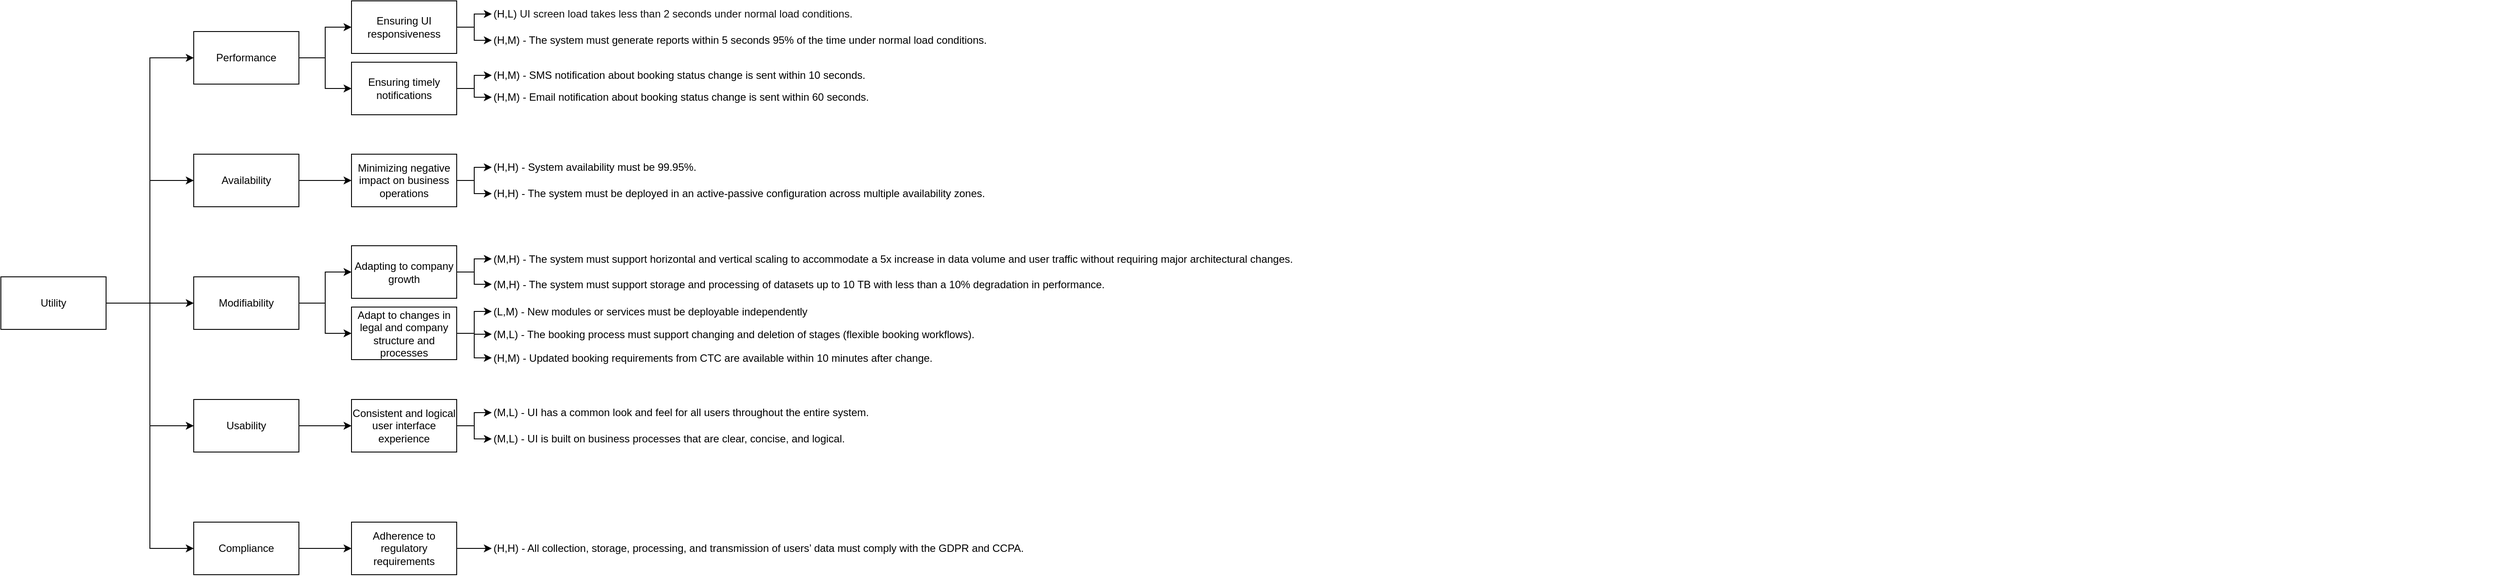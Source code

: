 <mxfile version="26.2.14">
  <diagram name="Page-1" id="o3Bn1y6jxGDED7frqozC">
    <mxGraphModel dx="1317" dy="805" grid="1" gridSize="10" guides="1" tooltips="1" connect="1" arrows="1" fold="1" page="1" pageScale="1" pageWidth="850" pageHeight="1100" math="0" shadow="0">
      <root>
        <mxCell id="0" />
        <mxCell id="1" parent="0" />
        <mxCell id="qGtngPjAGswrNh9nRBlN-7" style="edgeStyle=orthogonalEdgeStyle;rounded=0;orthogonalLoop=1;jettySize=auto;html=1;entryX=0;entryY=0.5;entryDx=0;entryDy=0;" edge="1" parent="1" source="qGtngPjAGswrNh9nRBlN-1" target="qGtngPjAGswrNh9nRBlN-2">
          <mxGeometry relative="1" as="geometry" />
        </mxCell>
        <mxCell id="qGtngPjAGswrNh9nRBlN-8" style="edgeStyle=orthogonalEdgeStyle;rounded=0;orthogonalLoop=1;jettySize=auto;html=1;entryX=0;entryY=0.5;entryDx=0;entryDy=0;" edge="1" parent="1" source="qGtngPjAGswrNh9nRBlN-1" target="qGtngPjAGswrNh9nRBlN-4">
          <mxGeometry relative="1" as="geometry" />
        </mxCell>
        <mxCell id="qGtngPjAGswrNh9nRBlN-9" style="edgeStyle=orthogonalEdgeStyle;rounded=0;orthogonalLoop=1;jettySize=auto;html=1;entryX=0;entryY=0.5;entryDx=0;entryDy=0;" edge="1" parent="1" source="qGtngPjAGswrNh9nRBlN-1" target="qGtngPjAGswrNh9nRBlN-3">
          <mxGeometry relative="1" as="geometry" />
        </mxCell>
        <mxCell id="qGtngPjAGswrNh9nRBlN-10" style="edgeStyle=orthogonalEdgeStyle;rounded=0;orthogonalLoop=1;jettySize=auto;html=1;entryX=0;entryY=0.5;entryDx=0;entryDy=0;" edge="1" parent="1" source="qGtngPjAGswrNh9nRBlN-1" target="qGtngPjAGswrNh9nRBlN-5">
          <mxGeometry relative="1" as="geometry" />
        </mxCell>
        <mxCell id="qGtngPjAGswrNh9nRBlN-11" style="edgeStyle=orthogonalEdgeStyle;rounded=0;orthogonalLoop=1;jettySize=auto;html=1;entryX=0;entryY=0.5;entryDx=0;entryDy=0;" edge="1" parent="1" source="qGtngPjAGswrNh9nRBlN-1" target="qGtngPjAGswrNh9nRBlN-6">
          <mxGeometry relative="1" as="geometry" />
        </mxCell>
        <mxCell id="qGtngPjAGswrNh9nRBlN-1" value="Utility" style="rounded=0;whiteSpace=wrap;html=1;" vertex="1" parent="1">
          <mxGeometry x="40" y="350" width="120" height="60" as="geometry" />
        </mxCell>
        <mxCell id="qGtngPjAGswrNh9nRBlN-34" style="edgeStyle=orthogonalEdgeStyle;rounded=0;orthogonalLoop=1;jettySize=auto;html=1;exitX=1;exitY=0.5;exitDx=0;exitDy=0;entryX=0;entryY=0.5;entryDx=0;entryDy=0;" edge="1" parent="1" source="qGtngPjAGswrNh9nRBlN-2" target="qGtngPjAGswrNh9nRBlN-12">
          <mxGeometry relative="1" as="geometry" />
        </mxCell>
        <mxCell id="qGtngPjAGswrNh9nRBlN-35" style="edgeStyle=orthogonalEdgeStyle;rounded=0;orthogonalLoop=1;jettySize=auto;html=1;exitX=1;exitY=0.5;exitDx=0;exitDy=0;entryX=0;entryY=0.5;entryDx=0;entryDy=0;" edge="1" parent="1" source="qGtngPjAGswrNh9nRBlN-2" target="qGtngPjAGswrNh9nRBlN-13">
          <mxGeometry relative="1" as="geometry" />
        </mxCell>
        <mxCell id="qGtngPjAGswrNh9nRBlN-2" value="Performance" style="rounded=0;whiteSpace=wrap;html=1;" vertex="1" parent="1">
          <mxGeometry x="260" y="70" width="120" height="60" as="geometry" />
        </mxCell>
        <mxCell id="qGtngPjAGswrNh9nRBlN-37" style="edgeStyle=orthogonalEdgeStyle;rounded=0;orthogonalLoop=1;jettySize=auto;html=1;exitX=1;exitY=0.5;exitDx=0;exitDy=0;entryX=0;entryY=0.5;entryDx=0;entryDy=0;" edge="1" parent="1" source="qGtngPjAGswrNh9nRBlN-3" target="qGtngPjAGswrNh9nRBlN-22">
          <mxGeometry relative="1" as="geometry" />
        </mxCell>
        <mxCell id="qGtngPjAGswrNh9nRBlN-39" style="edgeStyle=orthogonalEdgeStyle;rounded=0;orthogonalLoop=1;jettySize=auto;html=1;exitX=1;exitY=0.5;exitDx=0;exitDy=0;entryX=0;entryY=0.5;entryDx=0;entryDy=0;" edge="1" parent="1" source="qGtngPjAGswrNh9nRBlN-3" target="qGtngPjAGswrNh9nRBlN-25">
          <mxGeometry relative="1" as="geometry" />
        </mxCell>
        <mxCell id="qGtngPjAGswrNh9nRBlN-3" value="Modifiability" style="rounded=0;whiteSpace=wrap;html=1;" vertex="1" parent="1">
          <mxGeometry x="260" y="350" width="120" height="60" as="geometry" />
        </mxCell>
        <mxCell id="qGtngPjAGswrNh9nRBlN-36" style="edgeStyle=orthogonalEdgeStyle;rounded=0;orthogonalLoop=1;jettySize=auto;html=1;exitX=1;exitY=0.5;exitDx=0;exitDy=0;entryX=0;entryY=0.5;entryDx=0;entryDy=0;" edge="1" parent="1" source="qGtngPjAGswrNh9nRBlN-4" target="qGtngPjAGswrNh9nRBlN-14">
          <mxGeometry relative="1" as="geometry" />
        </mxCell>
        <mxCell id="qGtngPjAGswrNh9nRBlN-4" value="Availability" style="rounded=0;whiteSpace=wrap;html=1;" vertex="1" parent="1">
          <mxGeometry x="260" y="210" width="120" height="60" as="geometry" />
        </mxCell>
        <mxCell id="qGtngPjAGswrNh9nRBlN-38" style="edgeStyle=orthogonalEdgeStyle;rounded=0;orthogonalLoop=1;jettySize=auto;html=1;exitX=1;exitY=0.5;exitDx=0;exitDy=0;entryX=0;entryY=0.5;entryDx=0;entryDy=0;" edge="1" parent="1" source="qGtngPjAGswrNh9nRBlN-5" target="qGtngPjAGswrNh9nRBlN-29">
          <mxGeometry relative="1" as="geometry" />
        </mxCell>
        <mxCell id="qGtngPjAGswrNh9nRBlN-5" value="Usability" style="rounded=0;whiteSpace=wrap;html=1;" vertex="1" parent="1">
          <mxGeometry x="260" y="490" width="120" height="60" as="geometry" />
        </mxCell>
        <mxCell id="qGtngPjAGswrNh9nRBlN-40" style="edgeStyle=orthogonalEdgeStyle;rounded=0;orthogonalLoop=1;jettySize=auto;html=1;exitX=1;exitY=0.5;exitDx=0;exitDy=0;entryX=0;entryY=0.5;entryDx=0;entryDy=0;" edge="1" parent="1" source="qGtngPjAGswrNh9nRBlN-6" target="qGtngPjAGswrNh9nRBlN-32">
          <mxGeometry relative="1" as="geometry" />
        </mxCell>
        <mxCell id="qGtngPjAGswrNh9nRBlN-6" value="Compliance" style="rounded=0;whiteSpace=wrap;html=1;" vertex="1" parent="1">
          <mxGeometry x="260" y="630" width="120" height="60" as="geometry" />
        </mxCell>
        <mxCell id="qGtngPjAGswrNh9nRBlN-41" style="edgeStyle=orthogonalEdgeStyle;rounded=0;orthogonalLoop=1;jettySize=auto;html=1;exitX=1;exitY=0.5;exitDx=0;exitDy=0;entryX=0;entryY=0.5;entryDx=0;entryDy=0;" edge="1" parent="1" source="qGtngPjAGswrNh9nRBlN-12" target="qGtngPjAGswrNh9nRBlN-15">
          <mxGeometry relative="1" as="geometry" />
        </mxCell>
        <mxCell id="qGtngPjAGswrNh9nRBlN-43" style="edgeStyle=orthogonalEdgeStyle;rounded=0;orthogonalLoop=1;jettySize=auto;html=1;exitX=1;exitY=0.5;exitDx=0;exitDy=0;entryX=0;entryY=0.5;entryDx=0;entryDy=0;" edge="1" parent="1" source="qGtngPjAGswrNh9nRBlN-12" target="qGtngPjAGswrNh9nRBlN-16">
          <mxGeometry relative="1" as="geometry" />
        </mxCell>
        <mxCell id="qGtngPjAGswrNh9nRBlN-12" value="Ensuring UI responsiveness" style="rounded=0;whiteSpace=wrap;html=1;" vertex="1" parent="1">
          <mxGeometry x="440" y="35" width="120" height="60" as="geometry" />
        </mxCell>
        <mxCell id="qGtngPjAGswrNh9nRBlN-42" style="edgeStyle=orthogonalEdgeStyle;rounded=0;orthogonalLoop=1;jettySize=auto;html=1;exitX=1;exitY=0.5;exitDx=0;exitDy=0;entryX=0;entryY=0.5;entryDx=0;entryDy=0;" edge="1" parent="1" source="qGtngPjAGswrNh9nRBlN-13" target="qGtngPjAGswrNh9nRBlN-17">
          <mxGeometry relative="1" as="geometry" />
        </mxCell>
        <mxCell id="qGtngPjAGswrNh9nRBlN-44" style="edgeStyle=orthogonalEdgeStyle;rounded=0;orthogonalLoop=1;jettySize=auto;html=1;exitX=1;exitY=0.5;exitDx=0;exitDy=0;entryX=0;entryY=0.5;entryDx=0;entryDy=0;" edge="1" parent="1" source="qGtngPjAGswrNh9nRBlN-13" target="qGtngPjAGswrNh9nRBlN-19">
          <mxGeometry relative="1" as="geometry" />
        </mxCell>
        <mxCell id="qGtngPjAGswrNh9nRBlN-13" value="Ensuring timely notifications" style="rounded=0;whiteSpace=wrap;html=1;" vertex="1" parent="1">
          <mxGeometry x="440" y="105" width="120" height="60" as="geometry" />
        </mxCell>
        <mxCell id="qGtngPjAGswrNh9nRBlN-45" style="edgeStyle=orthogonalEdgeStyle;rounded=0;orthogonalLoop=1;jettySize=auto;html=1;exitX=1;exitY=0.5;exitDx=0;exitDy=0;entryX=0;entryY=0.5;entryDx=0;entryDy=0;" edge="1" parent="1" source="qGtngPjAGswrNh9nRBlN-14" target="qGtngPjAGswrNh9nRBlN-20">
          <mxGeometry relative="1" as="geometry" />
        </mxCell>
        <mxCell id="qGtngPjAGswrNh9nRBlN-46" style="edgeStyle=orthogonalEdgeStyle;rounded=0;orthogonalLoop=1;jettySize=auto;html=1;exitX=1;exitY=0.5;exitDx=0;exitDy=0;entryX=0;entryY=0.5;entryDx=0;entryDy=0;" edge="1" parent="1" source="qGtngPjAGswrNh9nRBlN-14" target="qGtngPjAGswrNh9nRBlN-21">
          <mxGeometry relative="1" as="geometry" />
        </mxCell>
        <mxCell id="qGtngPjAGswrNh9nRBlN-14" value="Minimizing negative impact on business operations" style="rounded=0;whiteSpace=wrap;html=1;" vertex="1" parent="1">
          <mxGeometry x="440" y="210" width="120" height="60" as="geometry" />
        </mxCell>
        <mxCell id="qGtngPjAGswrNh9nRBlN-15" value="&lt;font&gt;(H,L)&amp;nbsp;&lt;span style=&quot;color: rgb(17, 17, 17); background-color: rgb(255, 255, 255);&quot;&gt;UI screen load takes less than 2 seconds under normal load conditions.&lt;/span&gt;&lt;/font&gt;" style="text;html=1;align=left;verticalAlign=middle;whiteSpace=wrap;rounded=0;" vertex="1" parent="1">
          <mxGeometry x="600" y="35" width="420" height="30" as="geometry" />
        </mxCell>
        <mxCell id="qGtngPjAGswrNh9nRBlN-16" value="(H,M) - The system must generate reports within 5 seconds 95% of the time under normal load conditions." style="text;html=1;align=left;verticalAlign=middle;whiteSpace=wrap;rounded=0;" vertex="1" parent="1">
          <mxGeometry x="600" y="65" width="680" height="30" as="geometry" />
        </mxCell>
        <mxCell id="qGtngPjAGswrNh9nRBlN-17" value="(H,M) - SMS notification about booking status change is sent within 10 seconds." style="text;html=1;align=left;verticalAlign=middle;whiteSpace=wrap;rounded=0;" vertex="1" parent="1">
          <mxGeometry x="600" y="105" width="650" height="30" as="geometry" />
        </mxCell>
        <mxCell id="qGtngPjAGswrNh9nRBlN-19" value="(H,M) - Email notification about booking status change is sent within 60 seconds." style="text;html=1;align=left;verticalAlign=middle;whiteSpace=wrap;rounded=0;" vertex="1" parent="1">
          <mxGeometry x="600" y="130" width="720" height="30" as="geometry" />
        </mxCell>
        <mxCell id="qGtngPjAGswrNh9nRBlN-20" value="(H,H) - System availability must be 99.95%." style="text;html=1;align=left;verticalAlign=middle;whiteSpace=wrap;rounded=0;" vertex="1" parent="1">
          <mxGeometry x="600" y="210" width="570" height="30" as="geometry" />
        </mxCell>
        <mxCell id="qGtngPjAGswrNh9nRBlN-21" value="(H,H) - The system must be deployed in an active-passive configuration across multiple availability zones." style="text;html=1;align=left;verticalAlign=middle;whiteSpace=wrap;rounded=0;" vertex="1" parent="1">
          <mxGeometry x="600" y="240" width="830" height="30" as="geometry" />
        </mxCell>
        <mxCell id="qGtngPjAGswrNh9nRBlN-47" style="edgeStyle=orthogonalEdgeStyle;rounded=0;orthogonalLoop=1;jettySize=auto;html=1;exitX=1;exitY=0.5;exitDx=0;exitDy=0;entryX=0;entryY=0.5;entryDx=0;entryDy=0;" edge="1" parent="1" source="qGtngPjAGswrNh9nRBlN-22" target="qGtngPjAGswrNh9nRBlN-23">
          <mxGeometry relative="1" as="geometry" />
        </mxCell>
        <mxCell id="qGtngPjAGswrNh9nRBlN-48" style="edgeStyle=orthogonalEdgeStyle;rounded=0;orthogonalLoop=1;jettySize=auto;html=1;exitX=1;exitY=0.5;exitDx=0;exitDy=0;entryX=0;entryY=0.5;entryDx=0;entryDy=0;" edge="1" parent="1" source="qGtngPjAGswrNh9nRBlN-22" target="qGtngPjAGswrNh9nRBlN-24">
          <mxGeometry relative="1" as="geometry" />
        </mxCell>
        <mxCell id="qGtngPjAGswrNh9nRBlN-22" value="Adapting to company growth" style="rounded=0;whiteSpace=wrap;html=1;" vertex="1" parent="1">
          <mxGeometry x="440" y="314.5" width="120" height="60" as="geometry" />
        </mxCell>
        <mxCell id="qGtngPjAGswrNh9nRBlN-23" value="(M,H) - The system must support horizontal and vertical scaling to accommodate a 5x increase in data volume and user traffic without requiring major architectural changes." style="text;html=1;align=left;verticalAlign=middle;whiteSpace=wrap;rounded=0;" vertex="1" parent="1">
          <mxGeometry x="600" y="314.5" width="2290" height="30" as="geometry" />
        </mxCell>
        <mxCell id="qGtngPjAGswrNh9nRBlN-24" value="(M,H) - The system must support storage and processing of datasets up to 10 TB with less than a 10% degradation in performance." style="text;html=1;align=left;verticalAlign=middle;whiteSpace=wrap;rounded=0;" vertex="1" parent="1">
          <mxGeometry x="600" y="343.5" width="760" height="30" as="geometry" />
        </mxCell>
        <mxCell id="qGtngPjAGswrNh9nRBlN-49" style="edgeStyle=orthogonalEdgeStyle;rounded=0;orthogonalLoop=1;jettySize=auto;html=1;exitX=1;exitY=0.5;exitDx=0;exitDy=0;entryX=0;entryY=0.5;entryDx=0;entryDy=0;" edge="1" parent="1" source="qGtngPjAGswrNh9nRBlN-25" target="qGtngPjAGswrNh9nRBlN-26">
          <mxGeometry relative="1" as="geometry" />
        </mxCell>
        <mxCell id="qGtngPjAGswrNh9nRBlN-51" style="edgeStyle=orthogonalEdgeStyle;rounded=0;orthogonalLoop=1;jettySize=auto;html=1;exitX=1;exitY=0.5;exitDx=0;exitDy=0;entryX=0;entryY=0.5;entryDx=0;entryDy=0;" edge="1" parent="1" source="qGtngPjAGswrNh9nRBlN-25" target="qGtngPjAGswrNh9nRBlN-27">
          <mxGeometry relative="1" as="geometry" />
        </mxCell>
        <mxCell id="qGtngPjAGswrNh9nRBlN-53" style="edgeStyle=orthogonalEdgeStyle;rounded=0;orthogonalLoop=1;jettySize=auto;html=1;exitX=1;exitY=0.5;exitDx=0;exitDy=0;entryX=0;entryY=0.5;entryDx=0;entryDy=0;" edge="1" parent="1" source="qGtngPjAGswrNh9nRBlN-25" target="qGtngPjAGswrNh9nRBlN-28">
          <mxGeometry relative="1" as="geometry" />
        </mxCell>
        <mxCell id="qGtngPjAGswrNh9nRBlN-25" value="Adapt to changes in legal and company structure and processes" style="rounded=0;whiteSpace=wrap;html=1;" vertex="1" parent="1">
          <mxGeometry x="440" y="384.5" width="120" height="60" as="geometry" />
        </mxCell>
        <mxCell id="qGtngPjAGswrNh9nRBlN-26" value="(L,M) - New modules or services must be deployable independently" style="text;html=1;align=left;verticalAlign=middle;whiteSpace=wrap;rounded=0;" vertex="1" parent="1">
          <mxGeometry x="600" y="374.5" width="480" height="30" as="geometry" />
        </mxCell>
        <mxCell id="qGtngPjAGswrNh9nRBlN-27" value="(M,L) - The booking process must support changing and deletion of stages (flexible booking workflows)." style="text;html=1;align=left;verticalAlign=middle;whiteSpace=wrap;rounded=0;" vertex="1" parent="1">
          <mxGeometry x="600" y="400.5" width="650" height="30" as="geometry" />
        </mxCell>
        <mxCell id="qGtngPjAGswrNh9nRBlN-28" value="(H,M) - Updated booking requirements from CTC are available within 10 minutes after change." style="text;html=1;align=left;verticalAlign=middle;whiteSpace=wrap;rounded=0;" vertex="1" parent="1">
          <mxGeometry x="600" y="427.5" width="610" height="30" as="geometry" />
        </mxCell>
        <mxCell id="qGtngPjAGswrNh9nRBlN-50" style="edgeStyle=orthogonalEdgeStyle;rounded=0;orthogonalLoop=1;jettySize=auto;html=1;exitX=1;exitY=0.5;exitDx=0;exitDy=0;entryX=0;entryY=0.5;entryDx=0;entryDy=0;" edge="1" parent="1" source="qGtngPjAGswrNh9nRBlN-29" target="qGtngPjAGswrNh9nRBlN-30">
          <mxGeometry relative="1" as="geometry" />
        </mxCell>
        <mxCell id="qGtngPjAGswrNh9nRBlN-52" style="edgeStyle=orthogonalEdgeStyle;rounded=0;orthogonalLoop=1;jettySize=auto;html=1;exitX=1;exitY=0.5;exitDx=0;exitDy=0;entryX=0;entryY=0.5;entryDx=0;entryDy=0;" edge="1" parent="1" source="qGtngPjAGswrNh9nRBlN-29" target="qGtngPjAGswrNh9nRBlN-31">
          <mxGeometry relative="1" as="geometry" />
        </mxCell>
        <mxCell id="qGtngPjAGswrNh9nRBlN-29" value="Consistent and logical user interface experience" style="rounded=0;whiteSpace=wrap;html=1;" vertex="1" parent="1">
          <mxGeometry x="440" y="490" width="120" height="60" as="geometry" />
        </mxCell>
        <mxCell id="qGtngPjAGswrNh9nRBlN-30" value="(M,L) - UI has a common look and feel for all users throughout the entire system." style="text;html=1;align=left;verticalAlign=middle;whiteSpace=wrap;rounded=0;" vertex="1" parent="1">
          <mxGeometry x="600" y="490" width="460" height="30" as="geometry" />
        </mxCell>
        <mxCell id="qGtngPjAGswrNh9nRBlN-31" value="(M,L) - UI is built on business processes that are clear, concise, and logical." style="text;html=1;align=left;verticalAlign=middle;whiteSpace=wrap;rounded=0;" vertex="1" parent="1">
          <mxGeometry x="600" y="520" width="440" height="30" as="geometry" />
        </mxCell>
        <mxCell id="qGtngPjAGswrNh9nRBlN-54" style="edgeStyle=orthogonalEdgeStyle;rounded=0;orthogonalLoop=1;jettySize=auto;html=1;exitX=1;exitY=0.5;exitDx=0;exitDy=0;entryX=0;entryY=0.5;entryDx=0;entryDy=0;" edge="1" parent="1" source="qGtngPjAGswrNh9nRBlN-32" target="qGtngPjAGswrNh9nRBlN-33">
          <mxGeometry relative="1" as="geometry" />
        </mxCell>
        <mxCell id="qGtngPjAGswrNh9nRBlN-32" value="Adherence to regulatory requirements" style="rounded=0;whiteSpace=wrap;html=1;" vertex="1" parent="1">
          <mxGeometry x="440" y="630" width="120" height="60" as="geometry" />
        </mxCell>
        <mxCell id="qGtngPjAGswrNh9nRBlN-33" value="(H,H) - All collection, storage, processing, and transmission of users’ data must comply with the GDPR and CCPA." style="text;html=1;align=left;verticalAlign=middle;whiteSpace=wrap;rounded=0;" vertex="1" parent="1">
          <mxGeometry x="600" y="645" width="870" height="30" as="geometry" />
        </mxCell>
      </root>
    </mxGraphModel>
  </diagram>
</mxfile>
